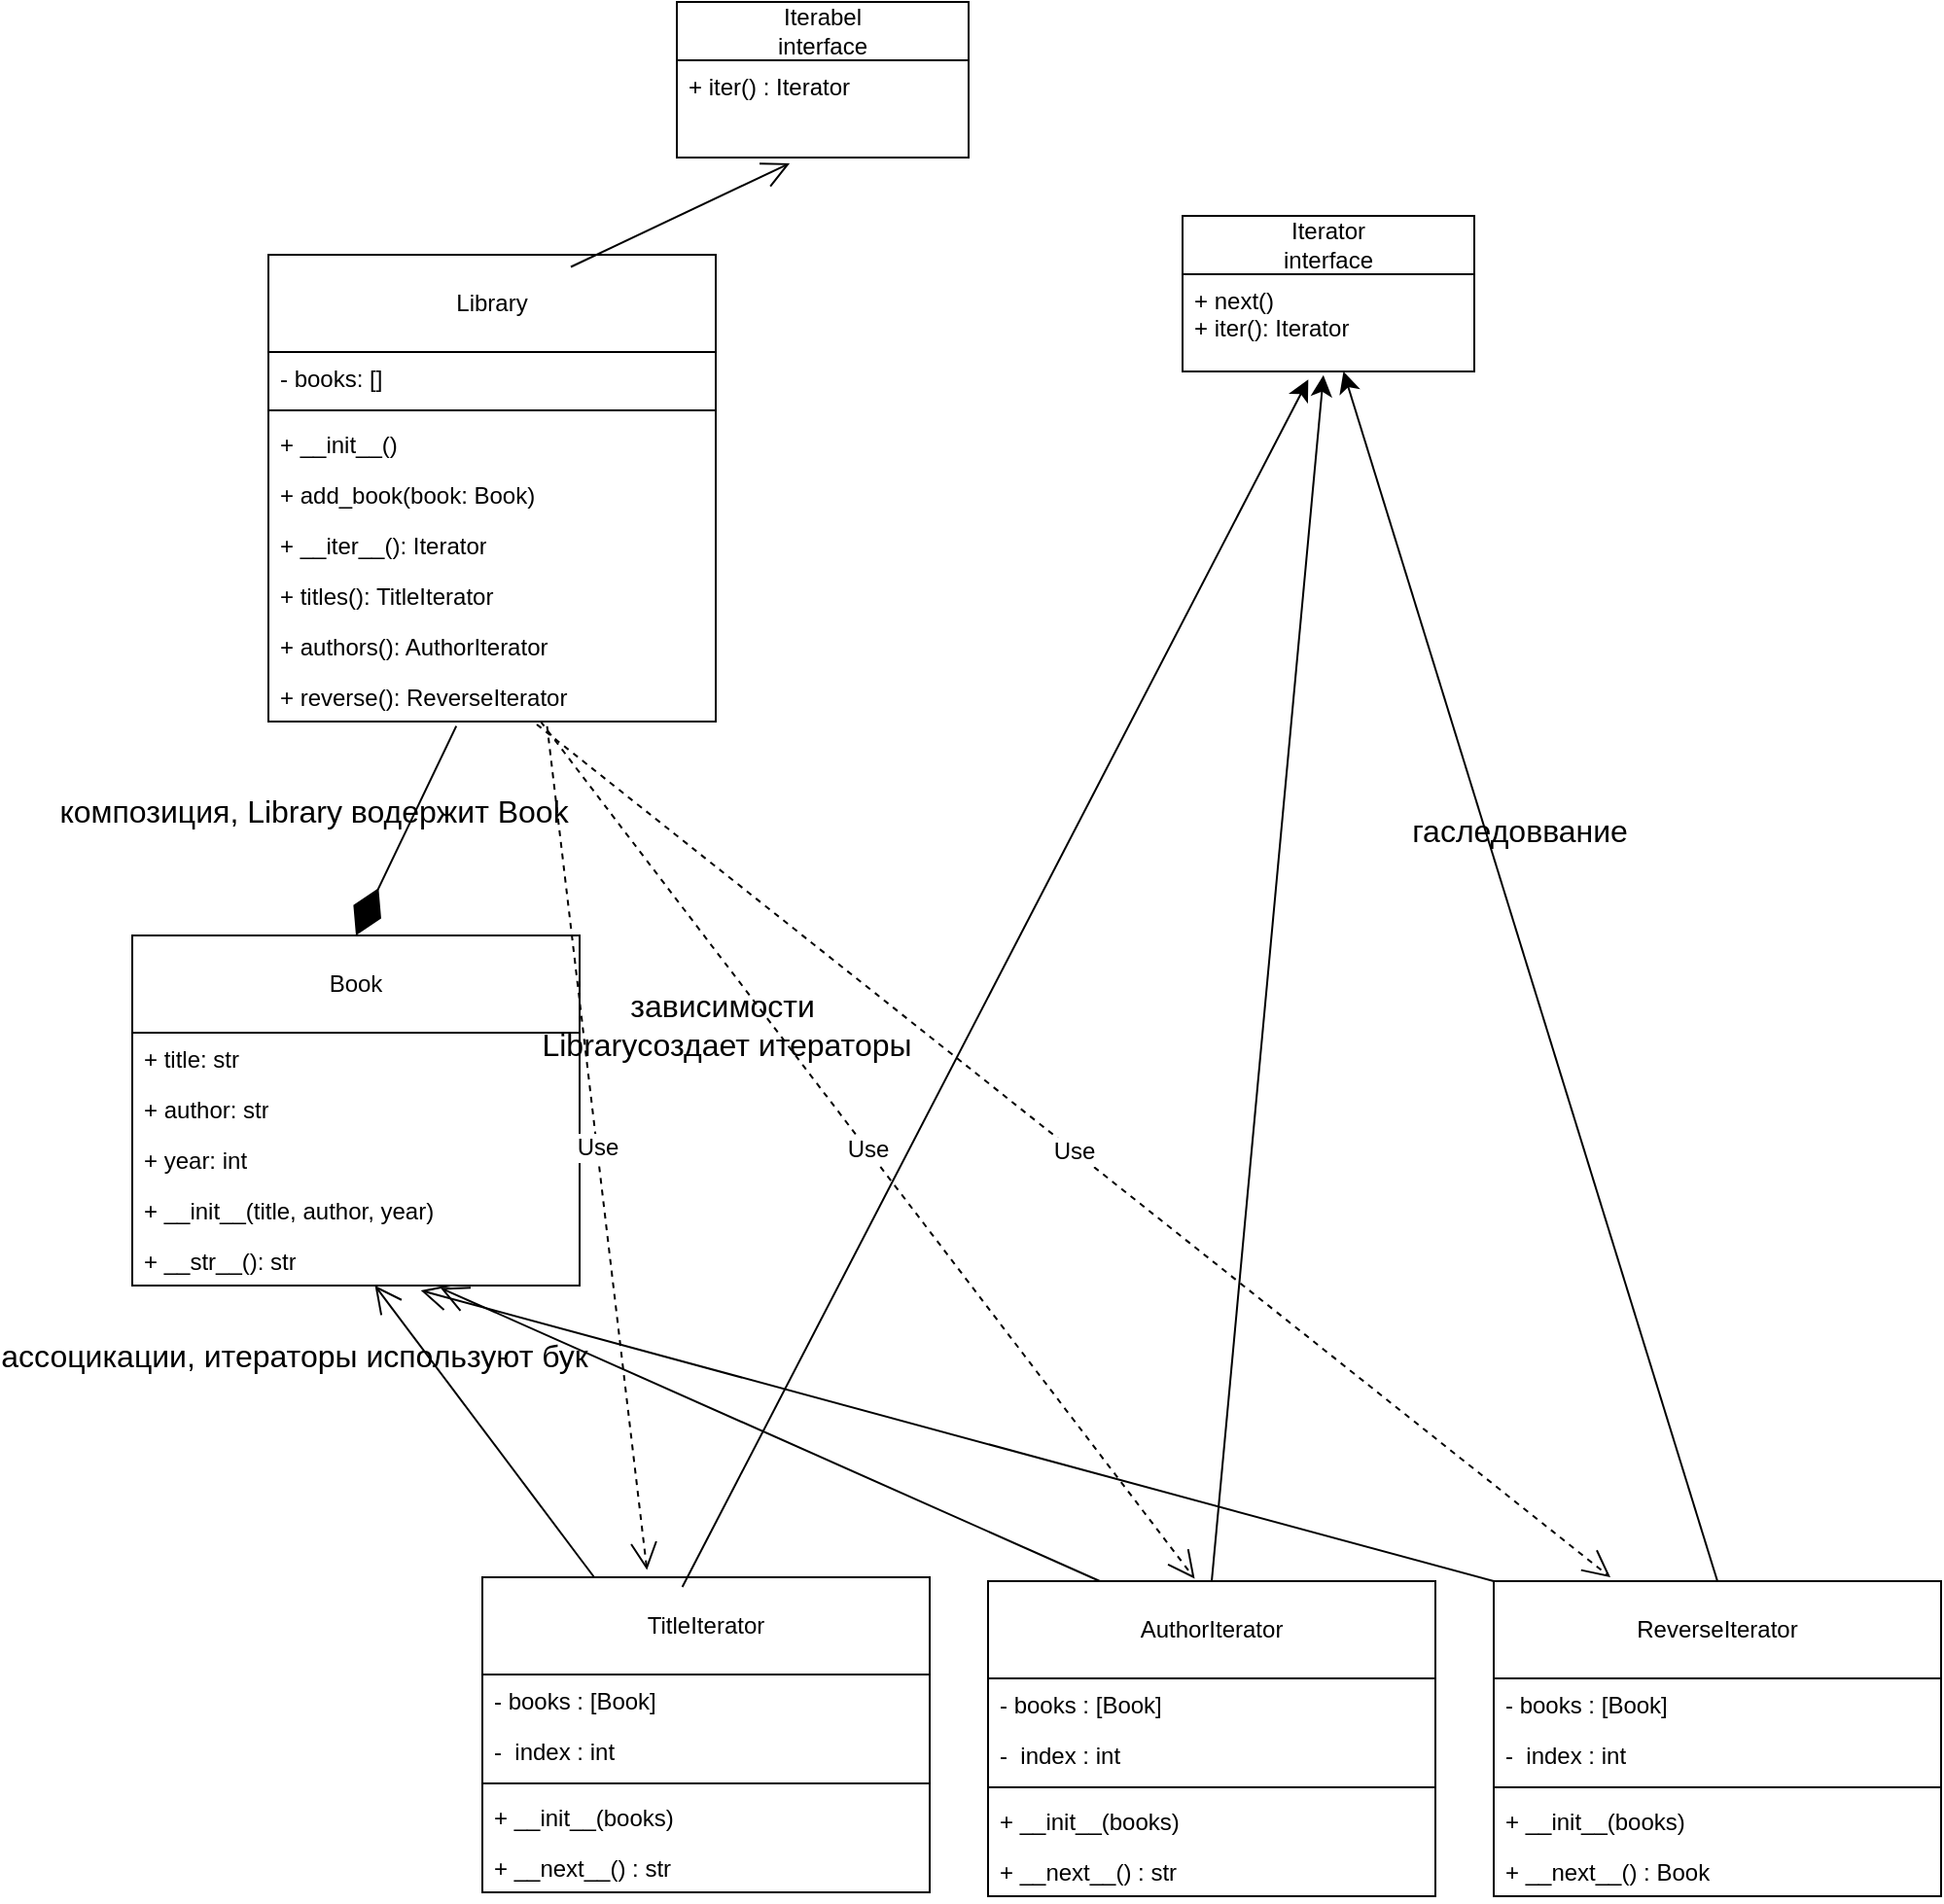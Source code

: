 <mxfile version="28.1.2">
  <diagram name="Page-1" id="q4Mu8qfNvFIUeu4An0Nm">
    <mxGraphModel dx="1857" dy="1367" grid="1" gridSize="10" guides="1" tooltips="1" connect="1" arrows="1" fold="1" page="1" pageScale="1" pageWidth="850" pageHeight="1100" math="0" shadow="0">
      <root>
        <mxCell id="0" />
        <mxCell id="1" parent="0" />
        <mxCell id="750tWoACFXKvLWRe3RQz-1" value="Book" style="swimlane;fontStyle=0;childLayout=stackLayout;horizontal=1;startSize=50;fillColor=none;horizontalStack=0;resizeParent=1;resizeParentMax=0;resizeLast=0;collapsible=1;marginBottom=0;whiteSpace=wrap;html=1;" vertex="1" parent="1">
          <mxGeometry x="-20" y="720" width="230" height="180" as="geometry" />
        </mxCell>
        <mxCell id="750tWoACFXKvLWRe3RQz-2" value="+ title: str" style="text;strokeColor=none;fillColor=none;align=left;verticalAlign=top;spacingLeft=4;spacingRight=4;overflow=hidden;rotatable=0;points=[[0,0.5],[1,0.5]];portConstraint=eastwest;whiteSpace=wrap;html=1;" vertex="1" parent="750tWoACFXKvLWRe3RQz-1">
          <mxGeometry y="50" width="230" height="26" as="geometry" />
        </mxCell>
        <mxCell id="750tWoACFXKvLWRe3RQz-3" value="+ author: str" style="text;strokeColor=none;fillColor=none;align=left;verticalAlign=top;spacingLeft=4;spacingRight=4;overflow=hidden;rotatable=0;points=[[0,0.5],[1,0.5]];portConstraint=eastwest;whiteSpace=wrap;html=1;" vertex="1" parent="750tWoACFXKvLWRe3RQz-1">
          <mxGeometry y="76" width="230" height="26" as="geometry" />
        </mxCell>
        <mxCell id="750tWoACFXKvLWRe3RQz-4" value="+ year: int" style="text;strokeColor=none;fillColor=none;align=left;verticalAlign=top;spacingLeft=4;spacingRight=4;overflow=hidden;rotatable=0;points=[[0,0.5],[1,0.5]];portConstraint=eastwest;whiteSpace=wrap;html=1;" vertex="1" parent="750tWoACFXKvLWRe3RQz-1">
          <mxGeometry y="102" width="230" height="26" as="geometry" />
        </mxCell>
        <mxCell id="750tWoACFXKvLWRe3RQz-5" value="+ __init__(title, author, year)" style="text;strokeColor=none;fillColor=none;align=left;verticalAlign=top;spacingLeft=4;spacingRight=4;overflow=hidden;rotatable=0;points=[[0,0.5],[1,0.5]];portConstraint=eastwest;whiteSpace=wrap;html=1;" vertex="1" parent="750tWoACFXKvLWRe3RQz-1">
          <mxGeometry y="128" width="230" height="26" as="geometry" />
        </mxCell>
        <mxCell id="750tWoACFXKvLWRe3RQz-6" value="+ __str__(): str" style="text;strokeColor=none;fillColor=none;align=left;verticalAlign=top;spacingLeft=4;spacingRight=4;overflow=hidden;rotatable=0;points=[[0,0.5],[1,0.5]];portConstraint=eastwest;whiteSpace=wrap;html=1;" vertex="1" parent="750tWoACFXKvLWRe3RQz-1">
          <mxGeometry y="154" width="230" height="26" as="geometry" />
        </mxCell>
        <mxCell id="750tWoACFXKvLWRe3RQz-7" value="TitleIterator" style="swimlane;fontStyle=0;childLayout=stackLayout;horizontal=1;startSize=50;fillColor=none;horizontalStack=0;resizeParent=1;resizeParentMax=0;resizeLast=0;collapsible=1;marginBottom=0;whiteSpace=wrap;html=1;" vertex="1" parent="1">
          <mxGeometry x="160" y="1050" width="230" height="162" as="geometry" />
        </mxCell>
        <mxCell id="750tWoACFXKvLWRe3RQz-8" value="- books : [Book]" style="text;strokeColor=none;fillColor=none;align=left;verticalAlign=top;spacingLeft=4;spacingRight=4;overflow=hidden;rotatable=0;points=[[0,0.5],[1,0.5]];portConstraint=eastwest;whiteSpace=wrap;html=1;" vertex="1" parent="750tWoACFXKvLWRe3RQz-7">
          <mxGeometry y="50" width="230" height="26" as="geometry" />
        </mxCell>
        <mxCell id="750tWoACFXKvLWRe3RQz-9" value="-&amp;nbsp; index : int" style="text;strokeColor=none;fillColor=none;align=left;verticalAlign=top;spacingLeft=4;spacingRight=4;overflow=hidden;rotatable=0;points=[[0,0.5],[1,0.5]];portConstraint=eastwest;whiteSpace=wrap;html=1;" vertex="1" parent="750tWoACFXKvLWRe3RQz-7">
          <mxGeometry y="76" width="230" height="26" as="geometry" />
        </mxCell>
        <mxCell id="750tWoACFXKvLWRe3RQz-10" value="" style="line;strokeWidth=1;fillColor=none;align=left;verticalAlign=middle;spacingTop=-1;spacingLeft=3;spacingRight=3;rotatable=0;labelPosition=right;points=[];portConstraint=eastwest;strokeColor=inherit;" vertex="1" parent="750tWoACFXKvLWRe3RQz-7">
          <mxGeometry y="102" width="230" height="8" as="geometry" />
        </mxCell>
        <mxCell id="750tWoACFXKvLWRe3RQz-11" value="+ __init__(books)" style="text;strokeColor=none;fillColor=none;align=left;verticalAlign=top;spacingLeft=4;spacingRight=4;overflow=hidden;rotatable=0;points=[[0,0.5],[1,0.5]];portConstraint=eastwest;whiteSpace=wrap;html=1;" vertex="1" parent="750tWoACFXKvLWRe3RQz-7">
          <mxGeometry y="110" width="230" height="26" as="geometry" />
        </mxCell>
        <mxCell id="750tWoACFXKvLWRe3RQz-12" value="+ __next__() : str" style="text;strokeColor=none;fillColor=none;align=left;verticalAlign=top;spacingLeft=4;spacingRight=4;overflow=hidden;rotatable=0;points=[[0,0.5],[1,0.5]];portConstraint=eastwest;whiteSpace=wrap;html=1;" vertex="1" parent="750tWoACFXKvLWRe3RQz-7">
          <mxGeometry y="136" width="230" height="26" as="geometry" />
        </mxCell>
        <mxCell id="750tWoACFXKvLWRe3RQz-13" value="Library" style="swimlane;fontStyle=0;childLayout=stackLayout;horizontal=1;startSize=50;fillColor=none;horizontalStack=0;resizeParent=1;resizeParentMax=0;resizeLast=0;collapsible=1;marginBottom=0;whiteSpace=wrap;html=1;" vertex="1" parent="1">
          <mxGeometry x="50" y="370" width="230" height="240" as="geometry" />
        </mxCell>
        <mxCell id="750tWoACFXKvLWRe3RQz-14" value="- books: []" style="text;strokeColor=none;fillColor=none;align=left;verticalAlign=top;spacingLeft=4;spacingRight=4;overflow=hidden;rotatable=0;points=[[0,0.5],[1,0.5]];portConstraint=eastwest;whiteSpace=wrap;html=1;" vertex="1" parent="750tWoACFXKvLWRe3RQz-13">
          <mxGeometry y="50" width="230" height="26" as="geometry" />
        </mxCell>
        <mxCell id="750tWoACFXKvLWRe3RQz-15" value="" style="line;strokeWidth=1;fillColor=none;align=left;verticalAlign=middle;spacingTop=-1;spacingLeft=3;spacingRight=3;rotatable=0;labelPosition=right;points=[];portConstraint=eastwest;strokeColor=inherit;" vertex="1" parent="750tWoACFXKvLWRe3RQz-13">
          <mxGeometry y="76" width="230" height="8" as="geometry" />
        </mxCell>
        <mxCell id="750tWoACFXKvLWRe3RQz-16" value="+ __init__()" style="text;strokeColor=none;fillColor=none;align=left;verticalAlign=top;spacingLeft=4;spacingRight=4;overflow=hidden;rotatable=0;points=[[0,0.5],[1,0.5]];portConstraint=eastwest;whiteSpace=wrap;html=1;" vertex="1" parent="750tWoACFXKvLWRe3RQz-13">
          <mxGeometry y="84" width="230" height="26" as="geometry" />
        </mxCell>
        <mxCell id="750tWoACFXKvLWRe3RQz-17" value="+ add_book(book: Book)" style="text;strokeColor=none;fillColor=none;align=left;verticalAlign=top;spacingLeft=4;spacingRight=4;overflow=hidden;rotatable=0;points=[[0,0.5],[1,0.5]];portConstraint=eastwest;whiteSpace=wrap;html=1;" vertex="1" parent="750tWoACFXKvLWRe3RQz-13">
          <mxGeometry y="110" width="230" height="26" as="geometry" />
        </mxCell>
        <mxCell id="750tWoACFXKvLWRe3RQz-18" value="+ __iter__(): Iterator" style="text;strokeColor=none;fillColor=none;align=left;verticalAlign=top;spacingLeft=4;spacingRight=4;overflow=hidden;rotatable=0;points=[[0,0.5],[1,0.5]];portConstraint=eastwest;whiteSpace=wrap;html=1;" vertex="1" parent="750tWoACFXKvLWRe3RQz-13">
          <mxGeometry y="136" width="230" height="26" as="geometry" />
        </mxCell>
        <mxCell id="750tWoACFXKvLWRe3RQz-19" value="+ titles(): TitleIterator" style="text;strokeColor=none;fillColor=none;align=left;verticalAlign=top;spacingLeft=4;spacingRight=4;overflow=hidden;rotatable=0;points=[[0,0.5],[1,0.5]];portConstraint=eastwest;whiteSpace=wrap;html=1;" vertex="1" parent="750tWoACFXKvLWRe3RQz-13">
          <mxGeometry y="162" width="230" height="26" as="geometry" />
        </mxCell>
        <mxCell id="750tWoACFXKvLWRe3RQz-20" value="+ authors(): AuthorIterator" style="text;strokeColor=none;fillColor=none;align=left;verticalAlign=top;spacingLeft=4;spacingRight=4;overflow=hidden;rotatable=0;points=[[0,0.5],[1,0.5]];portConstraint=eastwest;whiteSpace=wrap;html=1;" vertex="1" parent="750tWoACFXKvLWRe3RQz-13">
          <mxGeometry y="188" width="230" height="26" as="geometry" />
        </mxCell>
        <mxCell id="750tWoACFXKvLWRe3RQz-21" value="+ reverse(): ReverseIterator" style="text;strokeColor=none;fillColor=none;align=left;verticalAlign=top;spacingLeft=4;spacingRight=4;overflow=hidden;rotatable=0;points=[[0,0.5],[1,0.5]];portConstraint=eastwest;whiteSpace=wrap;html=1;" vertex="1" parent="750tWoACFXKvLWRe3RQz-13">
          <mxGeometry y="214" width="230" height="26" as="geometry" />
        </mxCell>
        <mxCell id="750tWoACFXKvLWRe3RQz-22" value="AuthorIterator" style="swimlane;fontStyle=0;childLayout=stackLayout;horizontal=1;startSize=50;fillColor=none;horizontalStack=0;resizeParent=1;resizeParentMax=0;resizeLast=0;collapsible=1;marginBottom=0;whiteSpace=wrap;html=1;" vertex="1" parent="1">
          <mxGeometry x="420" y="1052" width="230" height="162" as="geometry" />
        </mxCell>
        <mxCell id="750tWoACFXKvLWRe3RQz-23" value="- books : [Book]" style="text;strokeColor=none;fillColor=none;align=left;verticalAlign=top;spacingLeft=4;spacingRight=4;overflow=hidden;rotatable=0;points=[[0,0.5],[1,0.5]];portConstraint=eastwest;whiteSpace=wrap;html=1;" vertex="1" parent="750tWoACFXKvLWRe3RQz-22">
          <mxGeometry y="50" width="230" height="26" as="geometry" />
        </mxCell>
        <mxCell id="750tWoACFXKvLWRe3RQz-24" value="-&amp;nbsp; index : int" style="text;strokeColor=none;fillColor=none;align=left;verticalAlign=top;spacingLeft=4;spacingRight=4;overflow=hidden;rotatable=0;points=[[0,0.5],[1,0.5]];portConstraint=eastwest;whiteSpace=wrap;html=1;" vertex="1" parent="750tWoACFXKvLWRe3RQz-22">
          <mxGeometry y="76" width="230" height="26" as="geometry" />
        </mxCell>
        <mxCell id="750tWoACFXKvLWRe3RQz-25" value="" style="line;strokeWidth=1;fillColor=none;align=left;verticalAlign=middle;spacingTop=-1;spacingLeft=3;spacingRight=3;rotatable=0;labelPosition=right;points=[];portConstraint=eastwest;strokeColor=inherit;" vertex="1" parent="750tWoACFXKvLWRe3RQz-22">
          <mxGeometry y="102" width="230" height="8" as="geometry" />
        </mxCell>
        <mxCell id="750tWoACFXKvLWRe3RQz-26" value="+ __init__(books)" style="text;strokeColor=none;fillColor=none;align=left;verticalAlign=top;spacingLeft=4;spacingRight=4;overflow=hidden;rotatable=0;points=[[0,0.5],[1,0.5]];portConstraint=eastwest;whiteSpace=wrap;html=1;" vertex="1" parent="750tWoACFXKvLWRe3RQz-22">
          <mxGeometry y="110" width="230" height="26" as="geometry" />
        </mxCell>
        <mxCell id="750tWoACFXKvLWRe3RQz-27" value="+ __next__() : str" style="text;strokeColor=none;fillColor=none;align=left;verticalAlign=top;spacingLeft=4;spacingRight=4;overflow=hidden;rotatable=0;points=[[0,0.5],[1,0.5]];portConstraint=eastwest;whiteSpace=wrap;html=1;" vertex="1" parent="750tWoACFXKvLWRe3RQz-22">
          <mxGeometry y="136" width="230" height="26" as="geometry" />
        </mxCell>
        <mxCell id="750tWoACFXKvLWRe3RQz-28" value="ReverseIterator" style="swimlane;fontStyle=0;childLayout=stackLayout;horizontal=1;startSize=50;fillColor=none;horizontalStack=0;resizeParent=1;resizeParentMax=0;resizeLast=0;collapsible=1;marginBottom=0;whiteSpace=wrap;html=1;" vertex="1" parent="1">
          <mxGeometry x="680" y="1052" width="230" height="162" as="geometry" />
        </mxCell>
        <mxCell id="750tWoACFXKvLWRe3RQz-29" value="- books : [Book]" style="text;strokeColor=none;fillColor=none;align=left;verticalAlign=top;spacingLeft=4;spacingRight=4;overflow=hidden;rotatable=0;points=[[0,0.5],[1,0.5]];portConstraint=eastwest;whiteSpace=wrap;html=1;" vertex="1" parent="750tWoACFXKvLWRe3RQz-28">
          <mxGeometry y="50" width="230" height="26" as="geometry" />
        </mxCell>
        <mxCell id="750tWoACFXKvLWRe3RQz-30" value="-&amp;nbsp; index : int" style="text;strokeColor=none;fillColor=none;align=left;verticalAlign=top;spacingLeft=4;spacingRight=4;overflow=hidden;rotatable=0;points=[[0,0.5],[1,0.5]];portConstraint=eastwest;whiteSpace=wrap;html=1;" vertex="1" parent="750tWoACFXKvLWRe3RQz-28">
          <mxGeometry y="76" width="230" height="26" as="geometry" />
        </mxCell>
        <mxCell id="750tWoACFXKvLWRe3RQz-31" value="" style="line;strokeWidth=1;fillColor=none;align=left;verticalAlign=middle;spacingTop=-1;spacingLeft=3;spacingRight=3;rotatable=0;labelPosition=right;points=[];portConstraint=eastwest;strokeColor=inherit;" vertex="1" parent="750tWoACFXKvLWRe3RQz-28">
          <mxGeometry y="102" width="230" height="8" as="geometry" />
        </mxCell>
        <mxCell id="750tWoACFXKvLWRe3RQz-32" value="+ __init__(books)" style="text;strokeColor=none;fillColor=none;align=left;verticalAlign=top;spacingLeft=4;spacingRight=4;overflow=hidden;rotatable=0;points=[[0,0.5],[1,0.5]];portConstraint=eastwest;whiteSpace=wrap;html=1;" vertex="1" parent="750tWoACFXKvLWRe3RQz-28">
          <mxGeometry y="110" width="230" height="26" as="geometry" />
        </mxCell>
        <mxCell id="750tWoACFXKvLWRe3RQz-33" value="+ __next__() : Book" style="text;strokeColor=none;fillColor=none;align=left;verticalAlign=top;spacingLeft=4;spacingRight=4;overflow=hidden;rotatable=0;points=[[0,0.5],[1,0.5]];portConstraint=eastwest;whiteSpace=wrap;html=1;" vertex="1" parent="750tWoACFXKvLWRe3RQz-28">
          <mxGeometry y="136" width="230" height="26" as="geometry" />
        </mxCell>
        <mxCell id="750tWoACFXKvLWRe3RQz-36" value="&lt;div&gt;Iterator&lt;/div&gt;&lt;div&gt;interface&lt;/div&gt;" style="swimlane;fontStyle=0;childLayout=stackLayout;horizontal=1;startSize=30;fillColor=none;horizontalStack=0;resizeParent=1;resizeParentMax=0;resizeLast=0;collapsible=1;marginBottom=0;whiteSpace=wrap;html=1;" vertex="1" parent="1">
          <mxGeometry x="520" y="350" width="150" height="80" as="geometry" />
        </mxCell>
        <mxCell id="750tWoACFXKvLWRe3RQz-37" value="&lt;div&gt;+ next()&lt;/div&gt;&lt;div&gt;+ iter(): Iterator&lt;/div&gt;" style="text;strokeColor=none;fillColor=none;align=left;verticalAlign=top;spacingLeft=4;spacingRight=4;overflow=hidden;rotatable=0;points=[[0,0.5],[1,0.5]];portConstraint=eastwest;whiteSpace=wrap;html=1;" vertex="1" parent="750tWoACFXKvLWRe3RQz-36">
          <mxGeometry y="30" width="150" height="50" as="geometry" />
        </mxCell>
        <mxCell id="750tWoACFXKvLWRe3RQz-38" value="" style="endArrow=classic;html=1;rounded=0;fontSize=12;startSize=8;endSize=8;curved=1;entryX=0.431;entryY=1.082;entryDx=0;entryDy=0;entryPerimeter=0;exitX=0.447;exitY=0.031;exitDx=0;exitDy=0;exitPerimeter=0;" edge="1" parent="1" source="750tWoACFXKvLWRe3RQz-7">
          <mxGeometry width="50" height="50" relative="1" as="geometry">
            <mxPoint x="360" y="1067" as="sourcePoint" />
            <mxPoint x="584.65" y="434.1" as="targetPoint" />
          </mxGeometry>
        </mxCell>
        <mxCell id="750tWoACFXKvLWRe3RQz-39" value="" style="endArrow=classic;html=1;rounded=0;fontSize=12;startSize=8;endSize=8;curved=1;entryX=0.483;entryY=1.038;entryDx=0;entryDy=0;entryPerimeter=0;exitX=0.5;exitY=0;exitDx=0;exitDy=0;" edge="1" parent="1" source="750tWoACFXKvLWRe3RQz-22">
          <mxGeometry width="50" height="50" relative="1" as="geometry">
            <mxPoint x="650" y="937" as="sourcePoint" />
            <mxPoint x="592.45" y="431.9" as="targetPoint" />
          </mxGeometry>
        </mxCell>
        <mxCell id="750tWoACFXKvLWRe3RQz-40" value="" style="endArrow=classic;html=1;rounded=0;fontSize=12;startSize=8;endSize=8;curved=1;exitX=0.5;exitY=0;exitDx=0;exitDy=0;" edge="1" parent="1" source="750tWoACFXKvLWRe3RQz-28">
          <mxGeometry width="50" height="50" relative="1" as="geometry">
            <mxPoint x="690" y="987" as="sourcePoint" />
            <mxPoint x="602.728" y="430" as="targetPoint" />
          </mxGeometry>
        </mxCell>
        <mxCell id="750tWoACFXKvLWRe3RQz-42" value="" style="endArrow=diamondThin;endFill=1;endSize=24;html=1;rounded=0;fontSize=12;curved=1;entryX=0.5;entryY=0;entryDx=0;entryDy=0;exitX=0.42;exitY=1.09;exitDx=0;exitDy=0;exitPerimeter=0;" edge="1" parent="1" source="750tWoACFXKvLWRe3RQz-21" target="750tWoACFXKvLWRe3RQz-1">
          <mxGeometry width="160" relative="1" as="geometry">
            <mxPoint x="250" y="670" as="sourcePoint" />
            <mxPoint x="520" y="699" as="targetPoint" />
          </mxGeometry>
        </mxCell>
        <mxCell id="750tWoACFXKvLWRe3RQz-43" value="Use" style="endArrow=open;endSize=12;dashed=1;html=1;rounded=0;fontSize=12;curved=1;exitX=0.623;exitY=1.092;exitDx=0;exitDy=0;exitPerimeter=0;entryX=0.368;entryY=-0.023;entryDx=0;entryDy=0;entryPerimeter=0;" edge="1" parent="1" source="750tWoACFXKvLWRe3RQz-21" target="750tWoACFXKvLWRe3RQz-7">
          <mxGeometry width="160" relative="1" as="geometry">
            <mxPoint x="280" y="700" as="sourcePoint" />
            <mxPoint x="440" y="700" as="targetPoint" />
          </mxGeometry>
        </mxCell>
        <mxCell id="750tWoACFXKvLWRe3RQz-46" value="Use" style="endArrow=open;endSize=12;dashed=1;html=1;rounded=0;fontSize=12;curved=1;entryX=0.462;entryY=-0.008;entryDx=0;entryDy=0;entryPerimeter=0;" edge="1" parent="1" target="750tWoACFXKvLWRe3RQz-22">
          <mxGeometry width="160" relative="1" as="geometry">
            <mxPoint x="190" y="610" as="sourcePoint" />
            <mxPoint x="292" y="1114" as="targetPoint" />
          </mxGeometry>
        </mxCell>
        <mxCell id="750tWoACFXKvLWRe3RQz-47" value="Use" style="endArrow=open;endSize=12;dashed=1;html=1;rounded=0;fontSize=12;curved=1;exitX=0.6;exitY=1.057;exitDx=0;exitDy=0;exitPerimeter=0;" edge="1" parent="1" source="750tWoACFXKvLWRe3RQz-21">
          <mxGeometry width="160" relative="1" as="geometry">
            <mxPoint x="320" y="580" as="sourcePoint" />
            <mxPoint x="740" y="1050" as="targetPoint" />
          </mxGeometry>
        </mxCell>
        <mxCell id="750tWoACFXKvLWRe3RQz-50" value="" style="endArrow=open;endFill=1;endSize=12;html=1;rounded=0;fontSize=12;curved=1;exitX=0.25;exitY=0;exitDx=0;exitDy=0;" edge="1" parent="1" source="750tWoACFXKvLWRe3RQz-7" target="750tWoACFXKvLWRe3RQz-6">
          <mxGeometry width="160" relative="1" as="geometry">
            <mxPoint x="370" y="640" as="sourcePoint" />
            <mxPoint x="530" y="640" as="targetPoint" />
          </mxGeometry>
        </mxCell>
        <mxCell id="750tWoACFXKvLWRe3RQz-51" value="" style="endArrow=open;endFill=1;endSize=12;html=1;rounded=0;fontSize=12;curved=1;exitX=0.25;exitY=0;exitDx=0;exitDy=0;entryX=0.689;entryY=1.049;entryDx=0;entryDy=0;entryPerimeter=0;" edge="1" parent="1" source="750tWoACFXKvLWRe3RQz-22" target="750tWoACFXKvLWRe3RQz-6">
          <mxGeometry width="160" relative="1" as="geometry">
            <mxPoint x="203" y="1160" as="sourcePoint" />
            <mxPoint x="90" y="1010" as="targetPoint" />
          </mxGeometry>
        </mxCell>
        <mxCell id="750tWoACFXKvLWRe3RQz-52" value="" style="endArrow=open;endFill=1;endSize=12;html=1;rounded=0;fontSize=12;curved=1;exitX=0;exitY=0;exitDx=0;exitDy=0;entryX=0.645;entryY=1.098;entryDx=0;entryDy=0;entryPerimeter=0;" edge="1" parent="1" source="750tWoACFXKvLWRe3RQz-28" target="750tWoACFXKvLWRe3RQz-6">
          <mxGeometry width="160" relative="1" as="geometry">
            <mxPoint x="163" y="1210" as="sourcePoint" />
            <mxPoint x="50" y="1060" as="targetPoint" />
          </mxGeometry>
        </mxCell>
        <mxCell id="750tWoACFXKvLWRe3RQz-55" value="&lt;div&gt;Iterabel&lt;/div&gt;&lt;div&gt;interface&lt;/div&gt;" style="swimlane;fontStyle=0;childLayout=stackLayout;horizontal=1;startSize=30;fillColor=none;horizontalStack=0;resizeParent=1;resizeParentMax=0;resizeLast=0;collapsible=1;marginBottom=0;whiteSpace=wrap;html=1;" vertex="1" parent="1">
          <mxGeometry x="260" y="240" width="150" height="80" as="geometry" />
        </mxCell>
        <mxCell id="750tWoACFXKvLWRe3RQz-56" value="+ iter() : Iterator" style="text;strokeColor=none;fillColor=none;align=left;verticalAlign=top;spacingLeft=4;spacingRight=4;overflow=hidden;rotatable=0;points=[[0,0.5],[1,0.5]];portConstraint=eastwest;whiteSpace=wrap;html=1;" vertex="1" parent="750tWoACFXKvLWRe3RQz-55">
          <mxGeometry y="30" width="150" height="50" as="geometry" />
        </mxCell>
        <mxCell id="750tWoACFXKvLWRe3RQz-57" value="" style="endArrow=open;endFill=1;endSize=12;html=1;rounded=0;fontSize=12;curved=1;entryX=0.387;entryY=1.059;entryDx=0;entryDy=0;entryPerimeter=0;exitX=0.676;exitY=0.026;exitDx=0;exitDy=0;exitPerimeter=0;" edge="1" parent="1" source="750tWoACFXKvLWRe3RQz-13" target="750tWoACFXKvLWRe3RQz-56">
          <mxGeometry width="160" relative="1" as="geometry">
            <mxPoint x="520" y="660" as="sourcePoint" />
            <mxPoint x="680" y="660" as="targetPoint" />
          </mxGeometry>
        </mxCell>
        <mxCell id="750tWoACFXKvLWRe3RQz-59" value="гаследоввание" style="text;html=1;align=center;verticalAlign=middle;resizable=0;points=[];autosize=1;strokeColor=none;fillColor=none;fontSize=16;" vertex="1" parent="1">
          <mxGeometry x="633" y="651" width="120" height="30" as="geometry" />
        </mxCell>
        <mxCell id="750tWoACFXKvLWRe3RQz-60" value="композиция, Library водержит Book" style="text;html=1;align=center;verticalAlign=middle;resizable=0;points=[];autosize=1;strokeColor=none;fillColor=none;fontSize=16;" vertex="1" parent="1">
          <mxGeometry x="-62" y="641" width="270" height="30" as="geometry" />
        </mxCell>
        <mxCell id="750tWoACFXKvLWRe3RQz-61" value="&lt;div&gt;зависимости&lt;/div&gt;&lt;div&gt;&amp;nbsp;Libraryсоздает итераторы&lt;/div&gt;" style="text;html=1;align=center;verticalAlign=middle;resizable=0;points=[];autosize=1;strokeColor=none;fillColor=none;fontSize=16;" vertex="1" parent="1">
          <mxGeometry x="183" y="741" width="200" height="50" as="geometry" />
        </mxCell>
        <mxCell id="750tWoACFXKvLWRe3RQz-62" value="ассоцикации, итераторы используют бук" style="text;html=1;align=center;verticalAlign=middle;resizable=0;points=[];autosize=1;strokeColor=none;fillColor=none;fontSize=16;" vertex="1" parent="1">
          <mxGeometry x="-82" y="921" width="290" height="30" as="geometry" />
        </mxCell>
      </root>
    </mxGraphModel>
  </diagram>
</mxfile>
